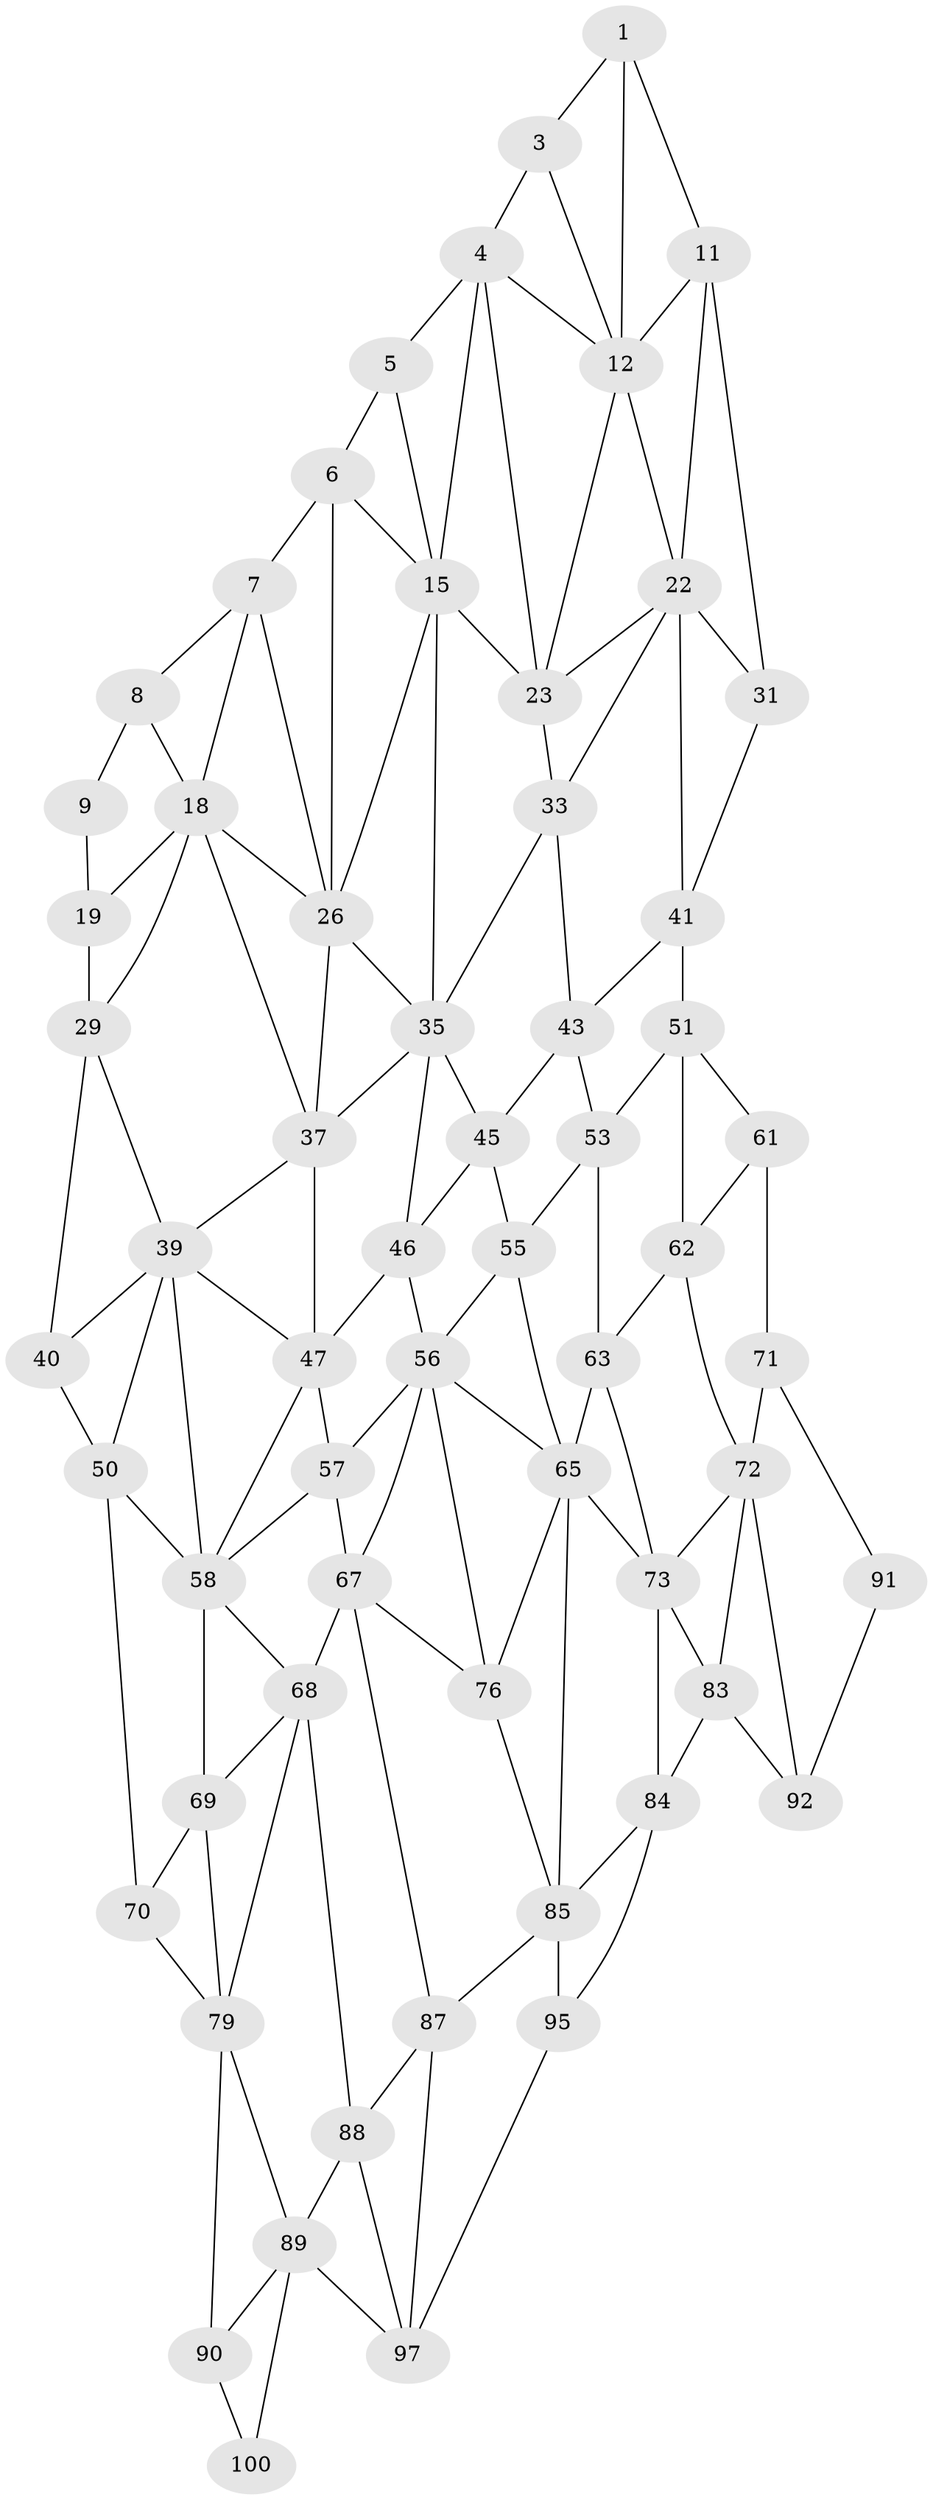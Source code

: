 // original degree distribution, {2: 0.04, 3: 0.32, 4: 0.64}
// Generated by graph-tools (version 1.1) at 2025/11/02/21/25 10:11:11]
// undirected, 60 vertices, 126 edges
graph export_dot {
graph [start="1"]
  node [color=gray90,style=filled];
  1 [super="+2"];
  3;
  4 [super="+14"];
  5;
  6 [super="+16"];
  7 [super="+17"];
  8;
  9 [super="+10"];
  11 [super="+21"];
  12 [super="+13"];
  15 [super="+25"];
  18 [super="+28"];
  19 [super="+20"];
  22 [super="+32"];
  23 [super="+24"];
  26 [super="+27"];
  29 [super="+30"];
  31;
  33 [super="+34"];
  35 [super="+36"];
  37 [super="+38"];
  39 [super="+49"];
  40;
  41 [super="+42"];
  43 [super="+44"];
  45;
  46;
  47 [super="+48"];
  50 [super="+60"];
  51 [super="+52"];
  53 [super="+54"];
  55;
  56 [super="+66"];
  57;
  58 [super="+59"];
  61;
  62;
  63 [super="+64"];
  65 [super="+75"];
  67 [super="+77"];
  68 [super="+78"];
  69;
  70;
  71 [super="+81"];
  72 [super="+82"];
  73 [super="+74"];
  76;
  79 [super="+80"];
  83 [super="+93"];
  84 [super="+94"];
  85 [super="+86"];
  87;
  88;
  89 [super="+99"];
  90;
  91;
  92;
  95 [super="+96"];
  97 [super="+98"];
  100;
  1 -- 11;
  1 -- 3;
  1 -- 12;
  3 -- 4;
  3 -- 12;
  4 -- 5;
  4 -- 15;
  4 -- 12;
  4 -- 23;
  5 -- 15;
  5 -- 6;
  6 -- 7 [weight=2];
  6 -- 26;
  6 -- 15;
  7 -- 8;
  7 -- 18;
  7 -- 26;
  8 -- 18;
  8 -- 9;
  9 -- 19 [weight=2];
  11 -- 12;
  11 -- 22;
  11 -- 31;
  12 -- 22;
  12 -- 23;
  15 -- 26;
  15 -- 35;
  15 -- 23;
  18 -- 19;
  18 -- 29;
  18 -- 26;
  18 -- 37;
  19 -- 29 [weight=2];
  22 -- 23;
  22 -- 33;
  22 -- 41;
  22 -- 31;
  23 -- 33 [weight=2];
  26 -- 37;
  26 -- 35;
  29 -- 39;
  29 -- 40;
  31 -- 41;
  33 -- 43 [weight=2];
  33 -- 35;
  35 -- 45;
  35 -- 37;
  35 -- 46;
  37 -- 47 [weight=2];
  37 -- 39;
  39 -- 40;
  39 -- 50;
  39 -- 58;
  39 -- 47;
  40 -- 50;
  41 -- 51 [weight=2];
  41 -- 43;
  43 -- 53 [weight=2];
  43 -- 45;
  45 -- 55;
  45 -- 46;
  46 -- 56;
  46 -- 47;
  47 -- 57;
  47 -- 58;
  50 -- 58;
  50 -- 70;
  51 -- 61;
  51 -- 53;
  51 -- 62;
  53 -- 63 [weight=2];
  53 -- 55;
  55 -- 65;
  55 -- 56;
  56 -- 57;
  56 -- 65;
  56 -- 67;
  56 -- 76;
  57 -- 67;
  57 -- 58;
  58 -- 68;
  58 -- 69;
  61 -- 71;
  61 -- 62;
  62 -- 72;
  62 -- 63;
  63 -- 73 [weight=2];
  63 -- 65;
  65 -- 76;
  65 -- 85;
  65 -- 73;
  67 -- 68 [weight=2];
  67 -- 76;
  67 -- 87;
  68 -- 69;
  68 -- 88;
  68 -- 79;
  69 -- 79;
  69 -- 70;
  70 -- 79;
  71 -- 72 [weight=2];
  71 -- 91;
  72 -- 73;
  72 -- 83;
  72 -- 92;
  73 -- 83;
  73 -- 84;
  76 -- 85;
  79 -- 89;
  79 -- 90;
  83 -- 84 [weight=2];
  83 -- 92;
  84 -- 85;
  84 -- 95;
  85 -- 95 [weight=2];
  85 -- 87;
  87 -- 97;
  87 -- 88;
  88 -- 89;
  88 -- 97;
  89 -- 90;
  89 -- 100;
  89 -- 97;
  90 -- 100;
  91 -- 92;
  95 -- 97;
}
